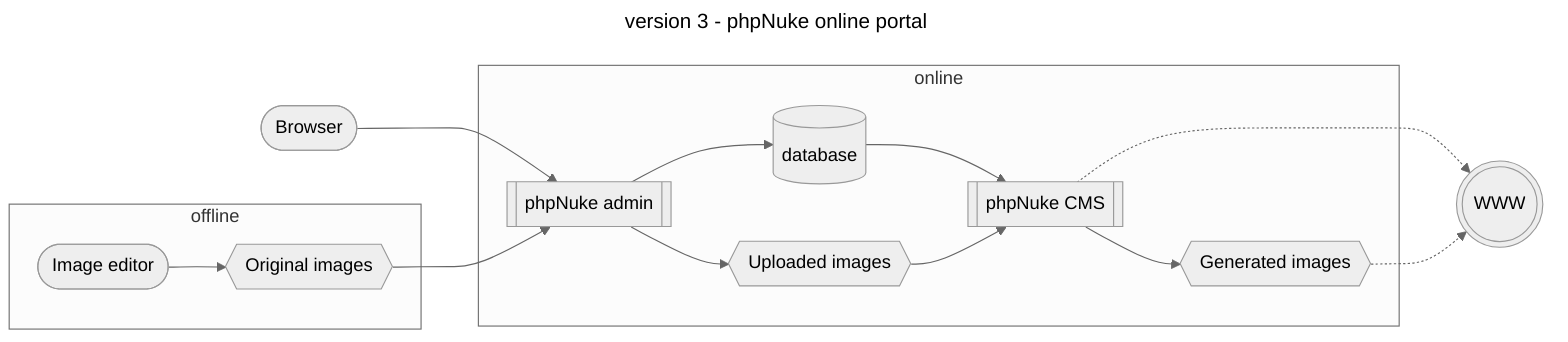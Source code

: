 ---
title: version 3 - phpNuke online portal
---

%%{ init: {'theme': 'neutral'} }%%
graph LR

subgraph offline
    gimp([Image editor]) --> source{{Original images}}
end

subgraph online
    database[(database)]
    images{{Uploaded images}}
    editor[[phpNuke admin]]
    cms[[phpNuke CMS]]
    generated{{Generated images}}
end

editor --> database
editor --> images

database --> cms
images --> cms
cms --> generated

adminbrowser([Browser]) --> editor
source --> editor

cms -.-> browser(((WWW)))
generated -.-> browser